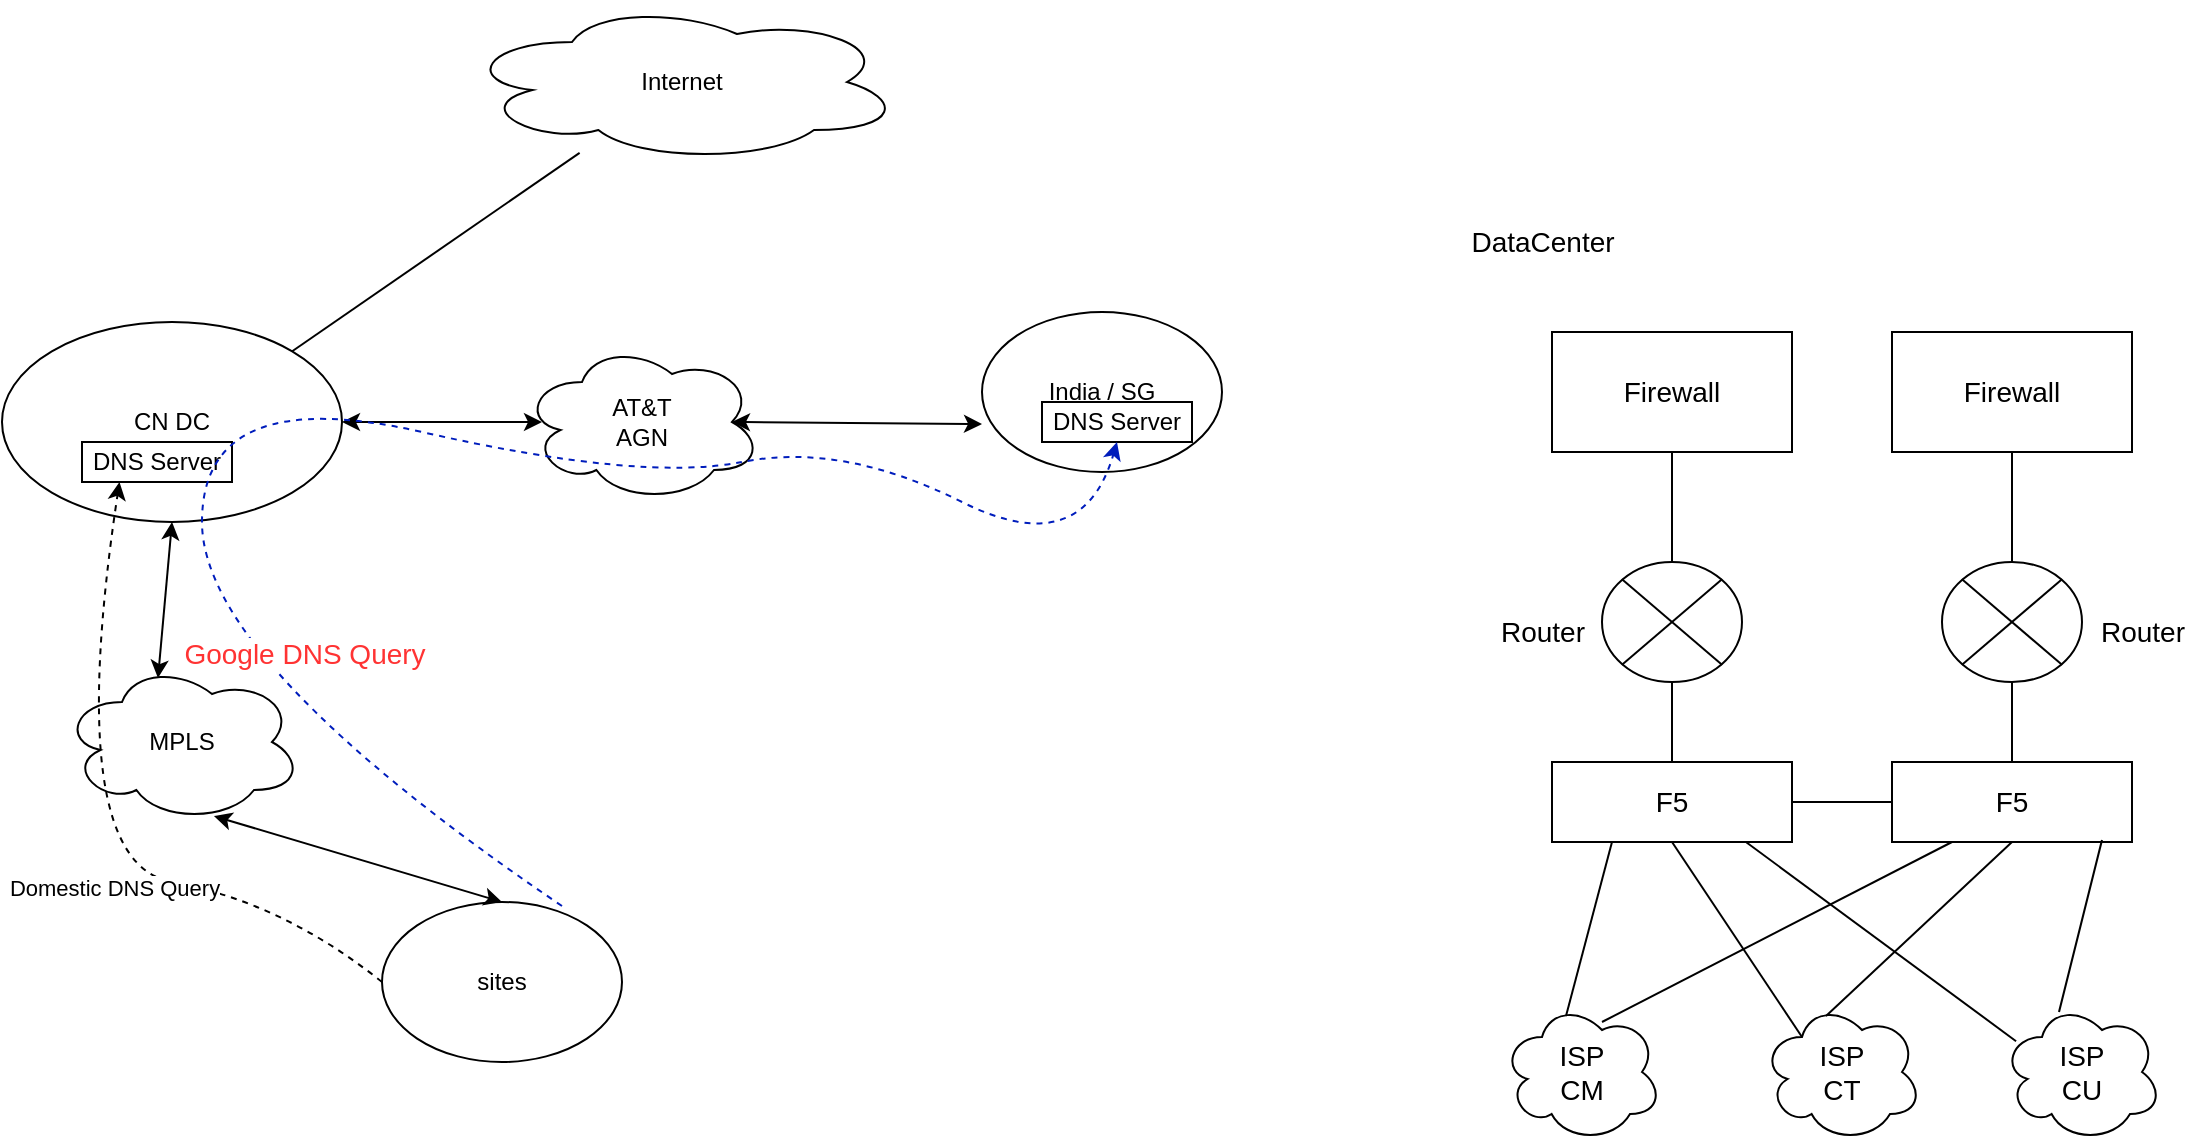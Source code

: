 <mxfile version="17.4.3" type="github">
  <diagram id="Or_pD1mzWfAnwg1juJdv" name="Page-1">
    <mxGraphModel dx="897" dy="561" grid="1" gridSize="10" guides="1" tooltips="1" connect="1" arrows="1" fold="1" page="1" pageScale="1" pageWidth="1169" pageHeight="827" math="0" shadow="0">
      <root>
        <mxCell id="0" />
        <mxCell id="1" parent="0" />
        <mxCell id="0rFzeYIw-L_O-WRSm_Ry-1" value="CN DC" style="ellipse;whiteSpace=wrap;html=1;" parent="1" vertex="1">
          <mxGeometry x="60" y="220" width="170" height="100" as="geometry" />
        </mxCell>
        <mxCell id="0rFzeYIw-L_O-WRSm_Ry-2" value="India / SG" style="ellipse;whiteSpace=wrap;html=1;" parent="1" vertex="1">
          <mxGeometry x="550" y="215" width="120" height="80" as="geometry" />
        </mxCell>
        <mxCell id="0rFzeYIw-L_O-WRSm_Ry-3" value="sites" style="ellipse;whiteSpace=wrap;html=1;" parent="1" vertex="1">
          <mxGeometry x="250" y="510" width="120" height="80" as="geometry" />
        </mxCell>
        <mxCell id="0rFzeYIw-L_O-WRSm_Ry-4" value="&lt;div&gt;AT&amp;amp;T &lt;br&gt;&lt;/div&gt;&lt;div&gt;AGN&lt;/div&gt;" style="ellipse;shape=cloud;whiteSpace=wrap;html=1;" parent="1" vertex="1">
          <mxGeometry x="320" y="230" width="120" height="80" as="geometry" />
        </mxCell>
        <mxCell id="0rFzeYIw-L_O-WRSm_Ry-5" value="" style="endArrow=classic;startArrow=classic;html=1;rounded=0;exitX=0.5;exitY=1;exitDx=0;exitDy=0;entryX=0.4;entryY=0.1;entryDx=0;entryDy=0;entryPerimeter=0;" parent="1" source="0rFzeYIw-L_O-WRSm_Ry-1" target="N0NvJ6Z7XtJCUqUOk7vA-5" edge="1">
          <mxGeometry width="50" height="50" relative="1" as="geometry">
            <mxPoint x="270" y="300" as="sourcePoint" />
            <mxPoint x="320" y="250" as="targetPoint" />
          </mxGeometry>
        </mxCell>
        <mxCell id="0rFzeYIw-L_O-WRSm_Ry-6" value="" style="endArrow=classic;startArrow=classic;html=1;rounded=0;entryX=0;entryY=0.7;entryDx=0;entryDy=0;entryPerimeter=0;exitX=0.875;exitY=0.5;exitDx=0;exitDy=0;exitPerimeter=0;" parent="1" source="0rFzeYIw-L_O-WRSm_Ry-4" target="0rFzeYIw-L_O-WRSm_Ry-2" edge="1">
          <mxGeometry width="50" height="50" relative="1" as="geometry">
            <mxPoint x="550" y="320" as="sourcePoint" />
            <mxPoint x="600" y="270" as="targetPoint" />
          </mxGeometry>
        </mxCell>
        <mxCell id="0rFzeYIw-L_O-WRSm_Ry-7" value="" style="endArrow=classic;startArrow=classic;html=1;rounded=0;exitX=0.5;exitY=0;exitDx=0;exitDy=0;entryX=0.633;entryY=0.963;entryDx=0;entryDy=0;entryPerimeter=0;" parent="1" source="0rFzeYIw-L_O-WRSm_Ry-3" target="N0NvJ6Z7XtJCUqUOk7vA-5" edge="1">
          <mxGeometry width="50" height="50" relative="1" as="geometry">
            <mxPoint x="410" y="410" as="sourcePoint" />
            <mxPoint x="460" y="360" as="targetPoint" />
          </mxGeometry>
        </mxCell>
        <mxCell id="N0NvJ6Z7XtJCUqUOk7vA-1" value="DNS Server" style="rounded=0;whiteSpace=wrap;html=1;" vertex="1" parent="1">
          <mxGeometry x="100" y="280" width="75" height="20" as="geometry" />
        </mxCell>
        <mxCell id="N0NvJ6Z7XtJCUqUOk7vA-3" value="" style="endArrow=none;html=1;rounded=0;exitX=1;exitY=0;exitDx=0;exitDy=0;" edge="1" parent="1" source="0rFzeYIw-L_O-WRSm_Ry-1" target="N0NvJ6Z7XtJCUqUOk7vA-4">
          <mxGeometry width="50" height="50" relative="1" as="geometry">
            <mxPoint x="450" y="350" as="sourcePoint" />
            <mxPoint x="500" y="300" as="targetPoint" />
          </mxGeometry>
        </mxCell>
        <mxCell id="N0NvJ6Z7XtJCUqUOk7vA-4" value="Internet" style="ellipse;shape=cloud;whiteSpace=wrap;html=1;" vertex="1" parent="1">
          <mxGeometry x="290" y="60" width="220" height="80" as="geometry" />
        </mxCell>
        <mxCell id="N0NvJ6Z7XtJCUqUOk7vA-5" value="MPLS" style="ellipse;shape=cloud;whiteSpace=wrap;html=1;" vertex="1" parent="1">
          <mxGeometry x="90" y="390" width="120" height="80" as="geometry" />
        </mxCell>
        <mxCell id="N0NvJ6Z7XtJCUqUOk7vA-6" value="" style="curved=1;endArrow=classic;html=1;rounded=0;entryX=0.25;entryY=1;entryDx=0;entryDy=0;exitX=0;exitY=0.5;exitDx=0;exitDy=0;dashed=1;" edge="1" parent="1" source="0rFzeYIw-L_O-WRSm_Ry-3" target="N0NvJ6Z7XtJCUqUOk7vA-1">
          <mxGeometry width="50" height="50" relative="1" as="geometry">
            <mxPoint x="590" y="450" as="sourcePoint" />
            <mxPoint x="500" y="330" as="targetPoint" />
            <Array as="points">
              <mxPoint x="200" y="510" />
              <mxPoint x="90" y="490" />
            </Array>
          </mxGeometry>
        </mxCell>
        <mxCell id="N0NvJ6Z7XtJCUqUOk7vA-10" value="Domestic DNS Query" style="edgeLabel;html=1;align=center;verticalAlign=middle;resizable=0;points=[];" vertex="1" connectable="0" parent="N0NvJ6Z7XtJCUqUOk7vA-6">
          <mxGeometry x="-0.348" y="-5" relative="1" as="geometry">
            <mxPoint x="-30" y="8" as="offset" />
          </mxGeometry>
        </mxCell>
        <mxCell id="N0NvJ6Z7XtJCUqUOk7vA-7" value="" style="endArrow=classic;startArrow=classic;html=1;rounded=0;exitX=1;exitY=0.5;exitDx=0;exitDy=0;" edge="1" parent="1" source="0rFzeYIw-L_O-WRSm_Ry-1">
          <mxGeometry width="50" height="50" relative="1" as="geometry">
            <mxPoint x="210.0" y="274.52" as="sourcePoint" />
            <mxPoint x="330" y="270" as="targetPoint" />
          </mxGeometry>
        </mxCell>
        <mxCell id="N0NvJ6Z7XtJCUqUOk7vA-8" value="DNS Server" style="rounded=0;whiteSpace=wrap;html=1;" vertex="1" parent="1">
          <mxGeometry x="580" y="260" width="75" height="20" as="geometry" />
        </mxCell>
        <mxCell id="N0NvJ6Z7XtJCUqUOk7vA-9" value="" style="curved=1;endArrow=classic;html=1;rounded=0;exitX=0.75;exitY=0.025;exitDx=0;exitDy=0;exitPerimeter=0;entryX=0.5;entryY=1;entryDx=0;entryDy=0;fillColor=#0050ef;strokeColor=#001DBC;dashed=1;" edge="1" parent="1" source="0rFzeYIw-L_O-WRSm_Ry-3" target="N0NvJ6Z7XtJCUqUOk7vA-8">
          <mxGeometry width="50" height="50" relative="1" as="geometry">
            <mxPoint x="450" y="380" as="sourcePoint" />
            <mxPoint x="500" y="330" as="targetPoint" />
            <Array as="points">
              <mxPoint x="160" y="390" />
              <mxPoint x="160" y="250" />
              <mxPoint x="380" y="300" />
              <mxPoint x="480" y="280" />
              <mxPoint x="600" y="340" />
            </Array>
          </mxGeometry>
        </mxCell>
        <mxCell id="N0NvJ6Z7XtJCUqUOk7vA-11" value="&lt;font color=&quot;#FF3333&quot;&gt;Google DNS Query&lt;/font&gt;" style="edgeLabel;html=1;align=center;verticalAlign=middle;resizable=0;points=[];fontSize=14;fontColor=#FFB570;" vertex="1" connectable="0" parent="N0NvJ6Z7XtJCUqUOk7vA-9">
          <mxGeometry x="0.28" y="10" relative="1" as="geometry">
            <mxPoint x="-153" y="100" as="offset" />
          </mxGeometry>
        </mxCell>
        <mxCell id="N0NvJ6Z7XtJCUqUOk7vA-17" value="" style="verticalLabelPosition=bottom;verticalAlign=top;html=1;shape=mxgraph.flowchart.or;fontSize=14;fontColor=none;" vertex="1" parent="1">
          <mxGeometry x="860" y="340" width="70" height="60" as="geometry" />
        </mxCell>
        <mxCell id="N0NvJ6Z7XtJCUqUOk7vA-18" value="" style="verticalLabelPosition=bottom;verticalAlign=top;html=1;shape=mxgraph.flowchart.or;fontSize=14;fontColor=none;" vertex="1" parent="1">
          <mxGeometry x="1030" y="340" width="70" height="60" as="geometry" />
        </mxCell>
        <mxCell id="N0NvJ6Z7XtJCUqUOk7vA-19" value="Firewall" style="rounded=0;whiteSpace=wrap;html=1;fontSize=14;fontColor=none;" vertex="1" parent="1">
          <mxGeometry x="835" y="225" width="120" height="60" as="geometry" />
        </mxCell>
        <mxCell id="N0NvJ6Z7XtJCUqUOk7vA-20" value="&lt;div&gt;Firewall&lt;/div&gt;" style="rounded=0;whiteSpace=wrap;html=1;fontSize=14;fontColor=none;" vertex="1" parent="1">
          <mxGeometry x="1005" y="225" width="120" height="60" as="geometry" />
        </mxCell>
        <mxCell id="N0NvJ6Z7XtJCUqUOk7vA-21" value="F5" style="rounded=0;whiteSpace=wrap;html=1;fontSize=14;fontColor=none;" vertex="1" parent="1">
          <mxGeometry x="835" y="440" width="120" height="40" as="geometry" />
        </mxCell>
        <mxCell id="N0NvJ6Z7XtJCUqUOk7vA-22" value="F5" style="rounded=0;whiteSpace=wrap;html=1;fontSize=14;fontColor=none;" vertex="1" parent="1">
          <mxGeometry x="1005" y="440" width="120" height="40" as="geometry" />
        </mxCell>
        <mxCell id="N0NvJ6Z7XtJCUqUOk7vA-23" value="" style="endArrow=none;html=1;rounded=0;fontSize=14;fontColor=none;entryX=0.5;entryY=1;entryDx=0;entryDy=0;" edge="1" parent="1" source="N0NvJ6Z7XtJCUqUOk7vA-17" target="N0NvJ6Z7XtJCUqUOk7vA-19">
          <mxGeometry width="50" height="50" relative="1" as="geometry">
            <mxPoint x="820" y="480" as="sourcePoint" />
            <mxPoint x="870" y="430" as="targetPoint" />
          </mxGeometry>
        </mxCell>
        <mxCell id="N0NvJ6Z7XtJCUqUOk7vA-24" value="" style="endArrow=none;html=1;rounded=0;fontSize=14;fontColor=none;entryX=0.5;entryY=1;entryDx=0;entryDy=0;" edge="1" parent="1" target="N0NvJ6Z7XtJCUqUOk7vA-20">
          <mxGeometry width="50" height="50" relative="1" as="geometry">
            <mxPoint x="1065" y="340" as="sourcePoint" />
            <mxPoint x="1064.5" y="295" as="targetPoint" />
          </mxGeometry>
        </mxCell>
        <mxCell id="N0NvJ6Z7XtJCUqUOk7vA-25" value="" style="endArrow=none;html=1;rounded=0;fontSize=14;fontColor=none;entryX=0.5;entryY=1;entryDx=0;entryDy=0;entryPerimeter=0;" edge="1" parent="1" target="N0NvJ6Z7XtJCUqUOk7vA-17">
          <mxGeometry width="50" height="50" relative="1" as="geometry">
            <mxPoint x="895" y="440" as="sourcePoint" />
            <mxPoint x="894.5" y="410" as="targetPoint" />
          </mxGeometry>
        </mxCell>
        <mxCell id="N0NvJ6Z7XtJCUqUOk7vA-26" value="" style="endArrow=none;html=1;rounded=0;fontSize=14;fontColor=none;entryX=0.5;entryY=1;entryDx=0;entryDy=0;entryPerimeter=0;exitX=0.5;exitY=0;exitDx=0;exitDy=0;" edge="1" parent="1" source="N0NvJ6Z7XtJCUqUOk7vA-22" target="N0NvJ6Z7XtJCUqUOk7vA-18">
          <mxGeometry width="50" height="50" relative="1" as="geometry">
            <mxPoint x="1065" y="440" as="sourcePoint" />
            <mxPoint x="1064.5" y="415" as="targetPoint" />
          </mxGeometry>
        </mxCell>
        <mxCell id="N0NvJ6Z7XtJCUqUOk7vA-28" value="" style="endArrow=none;html=1;rounded=0;fontSize=14;fontColor=none;entryX=0;entryY=0.5;entryDx=0;entryDy=0;exitX=1;exitY=0.5;exitDx=0;exitDy=0;" edge="1" parent="1" source="N0NvJ6Z7XtJCUqUOk7vA-21" target="N0NvJ6Z7XtJCUqUOk7vA-22">
          <mxGeometry width="50" height="50" relative="1" as="geometry">
            <mxPoint x="820" y="480" as="sourcePoint" />
            <mxPoint x="870" y="430" as="targetPoint" />
          </mxGeometry>
        </mxCell>
        <mxCell id="N0NvJ6Z7XtJCUqUOk7vA-29" value="&lt;div&gt;ISP &lt;br&gt;&lt;/div&gt;&lt;div&gt;CM&lt;/div&gt;" style="ellipse;shape=cloud;whiteSpace=wrap;html=1;fontSize=14;fontColor=none;" vertex="1" parent="1">
          <mxGeometry x="810" y="560" width="80" height="70" as="geometry" />
        </mxCell>
        <mxCell id="N0NvJ6Z7XtJCUqUOk7vA-30" value="&lt;div&gt;ISP &lt;br&gt;&lt;/div&gt;&lt;div&gt;CT&lt;/div&gt;" style="ellipse;shape=cloud;whiteSpace=wrap;html=1;fontSize=14;fontColor=none;" vertex="1" parent="1">
          <mxGeometry x="940" y="560" width="80" height="70" as="geometry" />
        </mxCell>
        <mxCell id="N0NvJ6Z7XtJCUqUOk7vA-31" value="&lt;div&gt;ISP &lt;br&gt;&lt;/div&gt;&lt;div&gt;CU&lt;/div&gt;" style="ellipse;shape=cloud;whiteSpace=wrap;html=1;fontSize=14;fontColor=none;" vertex="1" parent="1">
          <mxGeometry x="1060" y="560" width="80" height="70" as="geometry" />
        </mxCell>
        <mxCell id="N0NvJ6Z7XtJCUqUOk7vA-32" value="" style="endArrow=none;html=1;rounded=0;fontSize=14;fontColor=none;entryX=0.25;entryY=1;entryDx=0;entryDy=0;exitX=0.4;exitY=0.1;exitDx=0;exitDy=0;exitPerimeter=0;" edge="1" parent="1" source="N0NvJ6Z7XtJCUqUOk7vA-29" target="N0NvJ6Z7XtJCUqUOk7vA-21">
          <mxGeometry width="50" height="50" relative="1" as="geometry">
            <mxPoint x="905" y="350" as="sourcePoint" />
            <mxPoint x="905" y="295" as="targetPoint" />
          </mxGeometry>
        </mxCell>
        <mxCell id="N0NvJ6Z7XtJCUqUOk7vA-33" value="" style="endArrow=none;html=1;rounded=0;fontSize=14;fontColor=none;entryX=0.25;entryY=1;entryDx=0;entryDy=0;" edge="1" parent="1" target="N0NvJ6Z7XtJCUqUOk7vA-22">
          <mxGeometry width="50" height="50" relative="1" as="geometry">
            <mxPoint x="860" y="570" as="sourcePoint" />
            <mxPoint x="875" y="510" as="targetPoint" />
          </mxGeometry>
        </mxCell>
        <mxCell id="N0NvJ6Z7XtJCUqUOk7vA-34" value="" style="endArrow=none;html=1;rounded=0;fontSize=14;fontColor=none;entryX=0.5;entryY=1;entryDx=0;entryDy=0;exitX=0.25;exitY=0.25;exitDx=0;exitDy=0;exitPerimeter=0;" edge="1" parent="1" source="N0NvJ6Z7XtJCUqUOk7vA-30" target="N0NvJ6Z7XtJCUqUOk7vA-21">
          <mxGeometry width="50" height="50" relative="1" as="geometry">
            <mxPoint x="852" y="575" as="sourcePoint" />
            <mxPoint x="875" y="510" as="targetPoint" />
          </mxGeometry>
        </mxCell>
        <mxCell id="N0NvJ6Z7XtJCUqUOk7vA-35" value="" style="endArrow=none;html=1;rounded=0;fontSize=14;fontColor=none;entryX=0.5;entryY=1;entryDx=0;entryDy=0;exitX=0.4;exitY=0.1;exitDx=0;exitDy=0;exitPerimeter=0;" edge="1" parent="1" source="N0NvJ6Z7XtJCUqUOk7vA-30" target="N0NvJ6Z7XtJCUqUOk7vA-22">
          <mxGeometry width="50" height="50" relative="1" as="geometry">
            <mxPoint x="968.8" y="573.8" as="sourcePoint" />
            <mxPoint x="905" y="510" as="targetPoint" />
          </mxGeometry>
        </mxCell>
        <mxCell id="N0NvJ6Z7XtJCUqUOk7vA-36" value="" style="endArrow=none;html=1;rounded=0;fontSize=14;fontColor=none;entryX=0.808;entryY=1;entryDx=0;entryDy=0;exitX=0.088;exitY=0.28;exitDx=0;exitDy=0;exitPerimeter=0;entryPerimeter=0;" edge="1" parent="1" source="N0NvJ6Z7XtJCUqUOk7vA-31" target="N0NvJ6Z7XtJCUqUOk7vA-21">
          <mxGeometry width="50" height="50" relative="1" as="geometry">
            <mxPoint x="1012.5" y="572.5" as="sourcePoint" />
            <mxPoint x="947.5" y="500" as="targetPoint" />
          </mxGeometry>
        </mxCell>
        <mxCell id="N0NvJ6Z7XtJCUqUOk7vA-37" value="" style="endArrow=none;html=1;rounded=0;fontSize=14;fontColor=none;entryX=0.875;entryY=0.975;entryDx=0;entryDy=0;exitX=0.4;exitY=0.1;exitDx=0;exitDy=0;exitPerimeter=0;entryPerimeter=0;" edge="1" parent="1" target="N0NvJ6Z7XtJCUqUOk7vA-22">
          <mxGeometry width="50" height="50" relative="1" as="geometry">
            <mxPoint x="1088.5" y="565" as="sourcePoint" />
            <mxPoint x="1111.5" y="500" as="targetPoint" />
          </mxGeometry>
        </mxCell>
        <mxCell id="N0NvJ6Z7XtJCUqUOk7vA-38" value="&lt;div&gt;DataCenter&lt;/div&gt;" style="text;html=1;align=center;verticalAlign=middle;resizable=0;points=[];autosize=1;strokeColor=none;fillColor=none;fontSize=14;fontColor=none;" vertex="1" parent="1">
          <mxGeometry x="785" y="170" width="90" height="20" as="geometry" />
        </mxCell>
        <mxCell id="N0NvJ6Z7XtJCUqUOk7vA-39" value="Router" style="text;html=1;align=center;verticalAlign=middle;resizable=0;points=[];autosize=1;strokeColor=none;fillColor=none;fontSize=14;fontColor=none;" vertex="1" parent="1">
          <mxGeometry x="800" y="365" width="60" height="20" as="geometry" />
        </mxCell>
        <mxCell id="N0NvJ6Z7XtJCUqUOk7vA-40" value="Router" style="text;html=1;align=center;verticalAlign=middle;resizable=0;points=[];autosize=1;strokeColor=none;fillColor=none;fontSize=14;fontColor=none;" vertex="1" parent="1">
          <mxGeometry x="1100" y="365" width="60" height="20" as="geometry" />
        </mxCell>
      </root>
    </mxGraphModel>
  </diagram>
</mxfile>
